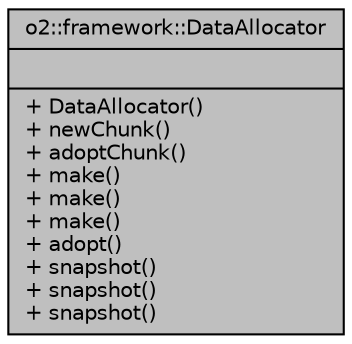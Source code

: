 digraph "o2::framework::DataAllocator"
{
 // INTERACTIVE_SVG=YES
  bgcolor="transparent";
  edge [fontname="Helvetica",fontsize="10",labelfontname="Helvetica",labelfontsize="10"];
  node [fontname="Helvetica",fontsize="10",shape=record];
  Node1 [label="{o2::framework::DataAllocator\n||+ DataAllocator()\l+ newChunk()\l+ adoptChunk()\l+ make()\l+ make()\l+ make()\l+ adopt()\l+ snapshot()\l+ snapshot()\l+ snapshot()\l}",height=0.2,width=0.4,color="black", fillcolor="grey75", style="filled" fontcolor="black"];
}
